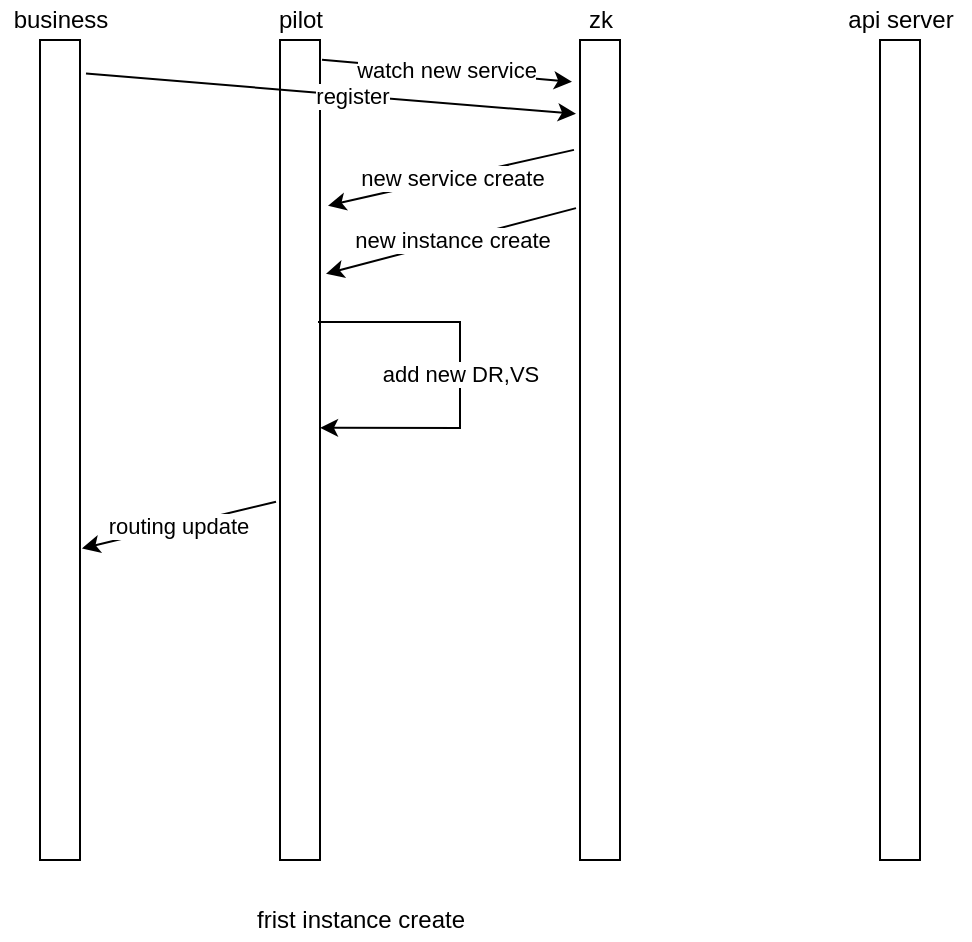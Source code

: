 <mxfile version="16.2.7" type="github">
  <diagram id="Qt-TOWQeUI0m6x63txDD" name="第 1 页">
    <mxGraphModel dx="946" dy="613" grid="1" gridSize="10" guides="1" tooltips="1" connect="1" arrows="1" fold="1" page="1" pageScale="1" pageWidth="827" pageHeight="1169" math="0" shadow="0">
      <root>
        <mxCell id="0" />
        <mxCell id="1" parent="0" />
        <mxCell id="Iy-mZm33ZJ7tI7_FkZ4P-1" value="" style="rounded=0;whiteSpace=wrap;html=1;" vertex="1" parent="1">
          <mxGeometry x="190" y="180" width="20" height="410" as="geometry" />
        </mxCell>
        <mxCell id="Iy-mZm33ZJ7tI7_FkZ4P-2" value="" style="rounded=0;whiteSpace=wrap;html=1;" vertex="1" parent="1">
          <mxGeometry x="490" y="180" width="20" height="410" as="geometry" />
        </mxCell>
        <mxCell id="Iy-mZm33ZJ7tI7_FkZ4P-3" value="pilot" style="text;html=1;align=center;verticalAlign=middle;resizable=0;points=[];autosize=1;strokeColor=none;fillColor=none;" vertex="1" parent="1">
          <mxGeometry x="180" y="160" width="40" height="20" as="geometry" />
        </mxCell>
        <mxCell id="Iy-mZm33ZJ7tI7_FkZ4P-4" value="api server" style="text;html=1;align=center;verticalAlign=middle;resizable=0;points=[];autosize=1;strokeColor=none;fillColor=none;" vertex="1" parent="1">
          <mxGeometry x="465" y="160" width="70" height="20" as="geometry" />
        </mxCell>
        <mxCell id="Iy-mZm33ZJ7tI7_FkZ4P-5" value="" style="rounded=0;whiteSpace=wrap;html=1;" vertex="1" parent="1">
          <mxGeometry x="340" y="180" width="20" height="410" as="geometry" />
        </mxCell>
        <mxCell id="Iy-mZm33ZJ7tI7_FkZ4P-6" value="zk" style="text;html=1;align=center;verticalAlign=middle;resizable=0;points=[];autosize=1;strokeColor=none;fillColor=none;" vertex="1" parent="1">
          <mxGeometry x="335" y="160" width="30" height="20" as="geometry" />
        </mxCell>
        <mxCell id="Iy-mZm33ZJ7tI7_FkZ4P-8" value="" style="rounded=0;whiteSpace=wrap;html=1;" vertex="1" parent="1">
          <mxGeometry x="70" y="180" width="20" height="410" as="geometry" />
        </mxCell>
        <mxCell id="Iy-mZm33ZJ7tI7_FkZ4P-9" value="business" style="text;html=1;align=center;verticalAlign=middle;resizable=0;points=[];autosize=1;strokeColor=none;fillColor=none;" vertex="1" parent="1">
          <mxGeometry x="50" y="160" width="60" height="20" as="geometry" />
        </mxCell>
        <mxCell id="Iy-mZm33ZJ7tI7_FkZ4P-10" value="" style="endArrow=classic;html=1;rounded=0;exitX=1.15;exitY=0.041;exitDx=0;exitDy=0;exitPerimeter=0;entryX=-0.1;entryY=0.09;entryDx=0;entryDy=0;entryPerimeter=0;" edge="1" parent="1" source="Iy-mZm33ZJ7tI7_FkZ4P-8" target="Iy-mZm33ZJ7tI7_FkZ4P-5">
          <mxGeometry width="50" height="50" relative="1" as="geometry">
            <mxPoint x="250" y="340" as="sourcePoint" />
            <mxPoint x="300" y="290" as="targetPoint" />
          </mxGeometry>
        </mxCell>
        <mxCell id="Iy-mZm33ZJ7tI7_FkZ4P-11" value="register" style="edgeLabel;html=1;align=center;verticalAlign=middle;resizable=0;points=[];" vertex="1" connectable="0" parent="Iy-mZm33ZJ7tI7_FkZ4P-10">
          <mxGeometry x="0.086" relative="1" as="geometry">
            <mxPoint as="offset" />
          </mxGeometry>
        </mxCell>
        <mxCell id="Iy-mZm33ZJ7tI7_FkZ4P-12" value="watch new service" style="endArrow=classic;html=1;rounded=0;exitX=1.05;exitY=0.024;exitDx=0;exitDy=0;exitPerimeter=0;entryX=-0.2;entryY=0.051;entryDx=0;entryDy=0;entryPerimeter=0;" edge="1" parent="1" source="Iy-mZm33ZJ7tI7_FkZ4P-1" target="Iy-mZm33ZJ7tI7_FkZ4P-5">
          <mxGeometry width="50" height="50" relative="1" as="geometry">
            <mxPoint x="250" y="340" as="sourcePoint" />
            <mxPoint x="300" y="290" as="targetPoint" />
          </mxGeometry>
        </mxCell>
        <mxCell id="Iy-mZm33ZJ7tI7_FkZ4P-13" value="new service create" style="endArrow=classic;html=1;rounded=0;exitX=-0.15;exitY=0.134;exitDx=0;exitDy=0;exitPerimeter=0;entryX=1.2;entryY=0.202;entryDx=0;entryDy=0;entryPerimeter=0;" edge="1" parent="1" source="Iy-mZm33ZJ7tI7_FkZ4P-5" target="Iy-mZm33ZJ7tI7_FkZ4P-1">
          <mxGeometry width="50" height="50" relative="1" as="geometry">
            <mxPoint x="250" y="340" as="sourcePoint" />
            <mxPoint x="300" y="290" as="targetPoint" />
          </mxGeometry>
        </mxCell>
        <mxCell id="Iy-mZm33ZJ7tI7_FkZ4P-14" value="frist instance create" style="text;html=1;align=center;verticalAlign=middle;resizable=0;points=[];autosize=1;strokeColor=none;fillColor=none;" vertex="1" parent="1">
          <mxGeometry x="170" y="610" width="120" height="20" as="geometry" />
        </mxCell>
        <mxCell id="Iy-mZm33ZJ7tI7_FkZ4P-15" value="new instance create" style="endArrow=classic;html=1;rounded=0;exitX=-0.1;exitY=0.205;exitDx=0;exitDy=0;exitPerimeter=0;entryX=1.15;entryY=0.285;entryDx=0;entryDy=0;entryPerimeter=0;" edge="1" parent="1" source="Iy-mZm33ZJ7tI7_FkZ4P-5" target="Iy-mZm33ZJ7tI7_FkZ4P-1">
          <mxGeometry width="50" height="50" relative="1" as="geometry">
            <mxPoint x="250" y="430" as="sourcePoint" />
            <mxPoint x="300" y="380" as="targetPoint" />
          </mxGeometry>
        </mxCell>
        <mxCell id="Iy-mZm33ZJ7tI7_FkZ4P-16" value="add new DR,VS" style="endArrow=classic;html=1;rounded=0;exitX=0.95;exitY=0.344;exitDx=0;exitDy=0;exitPerimeter=0;entryX=1;entryY=0.473;entryDx=0;entryDy=0;entryPerimeter=0;elbow=vertical;" edge="1" parent="1" source="Iy-mZm33ZJ7tI7_FkZ4P-1" target="Iy-mZm33ZJ7tI7_FkZ4P-1">
          <mxGeometry width="50" height="50" relative="1" as="geometry">
            <mxPoint x="250" y="430" as="sourcePoint" />
            <mxPoint x="480" y="350" as="targetPoint" />
            <Array as="points">
              <mxPoint x="280" y="321" />
              <mxPoint x="280" y="350" />
              <mxPoint x="280" y="374" />
            </Array>
          </mxGeometry>
        </mxCell>
        <mxCell id="Iy-mZm33ZJ7tI7_FkZ4P-17" value="routing update" style="endArrow=classic;html=1;rounded=0;exitX=-0.1;exitY=0.563;exitDx=0;exitDy=0;exitPerimeter=0;entryX=1.05;entryY=0.62;entryDx=0;entryDy=0;entryPerimeter=0;" edge="1" parent="1" source="Iy-mZm33ZJ7tI7_FkZ4P-1" target="Iy-mZm33ZJ7tI7_FkZ4P-8">
          <mxGeometry width="50" height="50" relative="1" as="geometry">
            <mxPoint x="250" y="430" as="sourcePoint" />
            <mxPoint x="300" y="380" as="targetPoint" />
          </mxGeometry>
        </mxCell>
      </root>
    </mxGraphModel>
  </diagram>
</mxfile>
